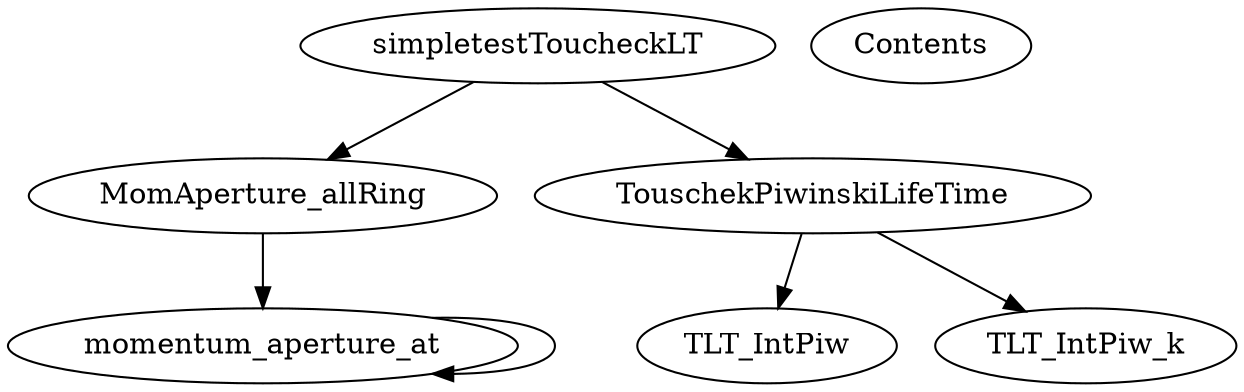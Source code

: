 /* Created by mdot for Matlab */
digraph m2html {
  MomAperture_allRing -> momentum_aperture_at;
  TouschekPiwinskiLifeTime -> TLT_IntPiw;
  TouschekPiwinskiLifeTime -> TLT_IntPiw_k;
  momentum_aperture_at -> momentum_aperture_at;
  simpletestToucheckLT -> MomAperture_allRing;
  simpletestToucheckLT -> TouschekPiwinskiLifeTime;

  Contents [URL="Contents.html"];
  MomAperture_allRing [URL="MomAperture_allRing.html"];
  TLT_IntPiw [URL="TLT_IntPiw.html"];
  TLT_IntPiw_k [URL="TLT_IntPiw_k.html"];
  TouschekPiwinskiLifeTime [URL="TouschekPiwinskiLifeTime.html"];
  momentum_aperture_at [URL="momentum_aperture_at.html"];
  simpletestToucheckLT [URL="simpletestToucheckLT.html"];
}